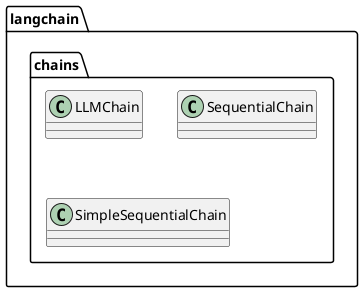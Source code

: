 ' https://api.python.langchain.com/en/stable/langchain_api_reference.html#module-langchain.chains

@startuml

package langchain.chains {

    class LLMChain{}

    ' Allows Single variable in LLM input
    class SequentialChain{}    

    ' Allows multiple variables in LLM input
    class SimpleSequentialChain{} 

}


@enduml